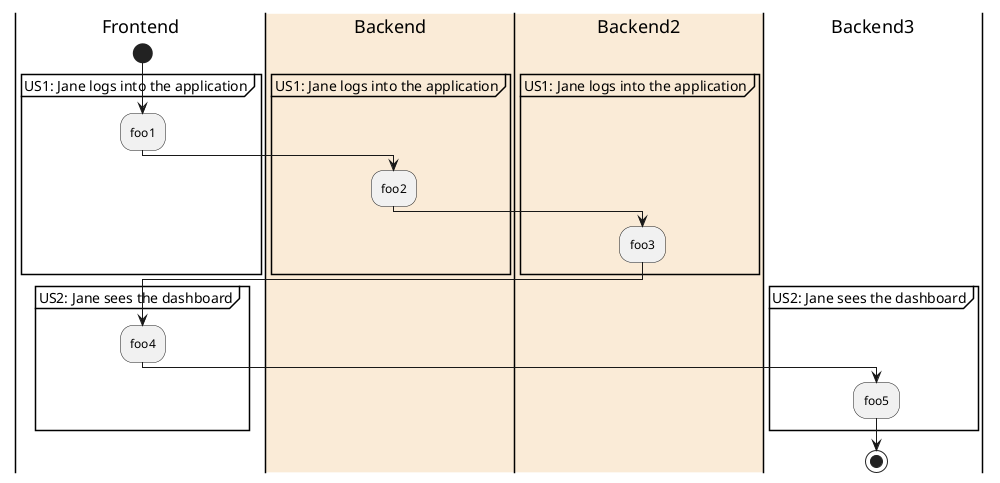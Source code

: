 @startuml
|Frontend|
start
partition "US1: Jane logs into the application" {
    :foo1;
    |#AntiqueWhite|Backend|
    :foo2;
    |#AntiqueWhite|Backend2|
    :foo3;
}

partition "US2: Jane sees the dashboard" {
    |Frontend|
    :foo4;
    |Backend3|
    :foo5;
}
stop
@enduml

